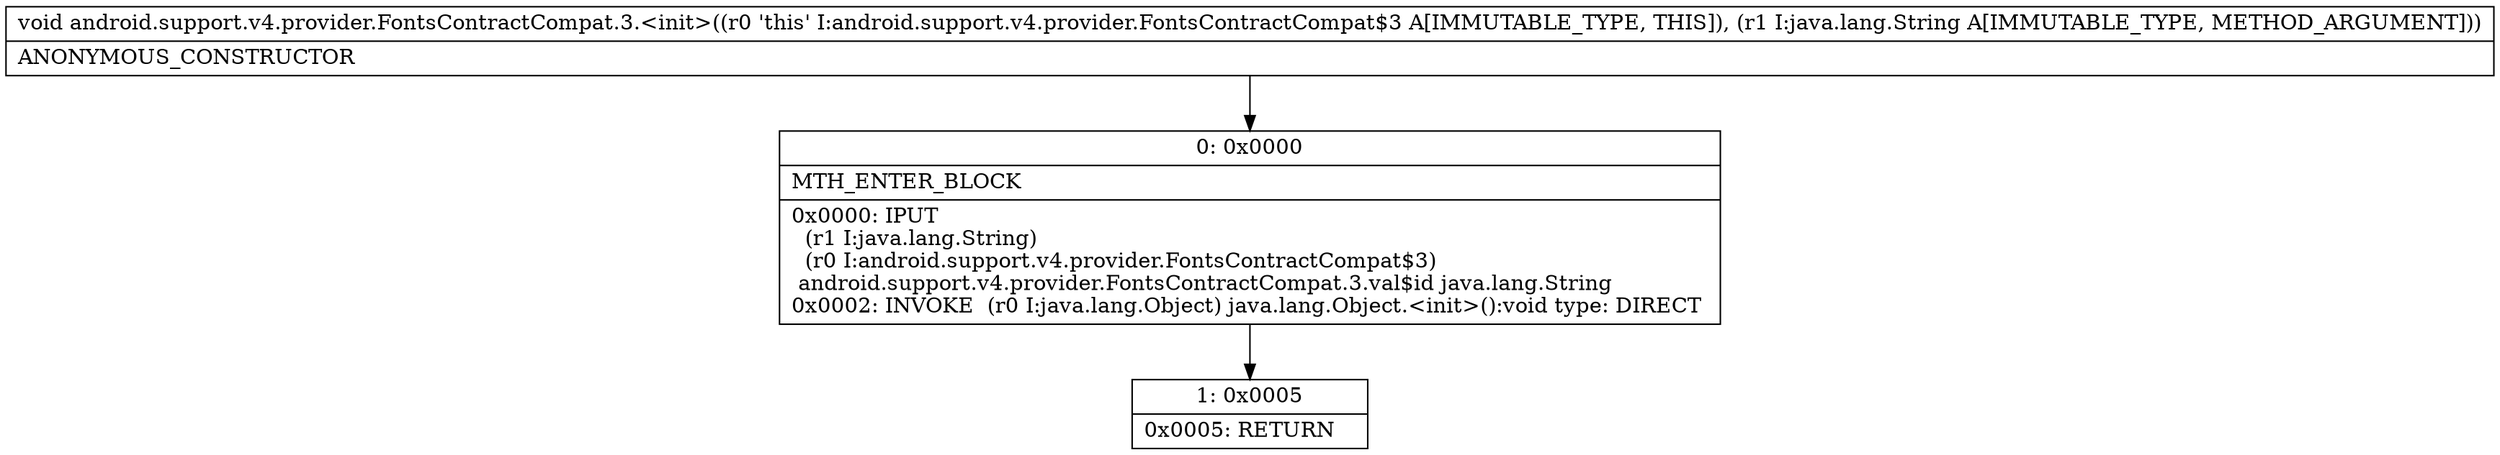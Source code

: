 digraph "CFG forandroid.support.v4.provider.FontsContractCompat.3.\<init\>(Ljava\/lang\/String;)V" {
Node_0 [shape=record,label="{0\:\ 0x0000|MTH_ENTER_BLOCK\l|0x0000: IPUT  \l  (r1 I:java.lang.String)\l  (r0 I:android.support.v4.provider.FontsContractCompat$3)\l android.support.v4.provider.FontsContractCompat.3.val$id java.lang.String \l0x0002: INVOKE  (r0 I:java.lang.Object) java.lang.Object.\<init\>():void type: DIRECT \l}"];
Node_1 [shape=record,label="{1\:\ 0x0005|0x0005: RETURN   \l}"];
MethodNode[shape=record,label="{void android.support.v4.provider.FontsContractCompat.3.\<init\>((r0 'this' I:android.support.v4.provider.FontsContractCompat$3 A[IMMUTABLE_TYPE, THIS]), (r1 I:java.lang.String A[IMMUTABLE_TYPE, METHOD_ARGUMENT]))  | ANONYMOUS_CONSTRUCTOR\l}"];
MethodNode -> Node_0;
Node_0 -> Node_1;
}

